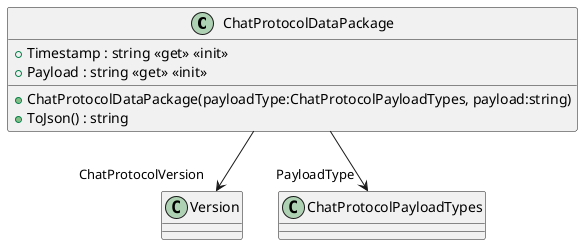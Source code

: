 @startuml
class ChatProtocolDataPackage {
    + ChatProtocolDataPackage(payloadType:ChatProtocolPayloadTypes, payload:string)
    + Timestamp : string <<get>> <<init>>
    + Payload : string <<get>> <<init>>
    + ToJson() : string
}
ChatProtocolDataPackage --> "ChatProtocolVersion" Version
ChatProtocolDataPackage --> "PayloadType" ChatProtocolPayloadTypes
@enduml
